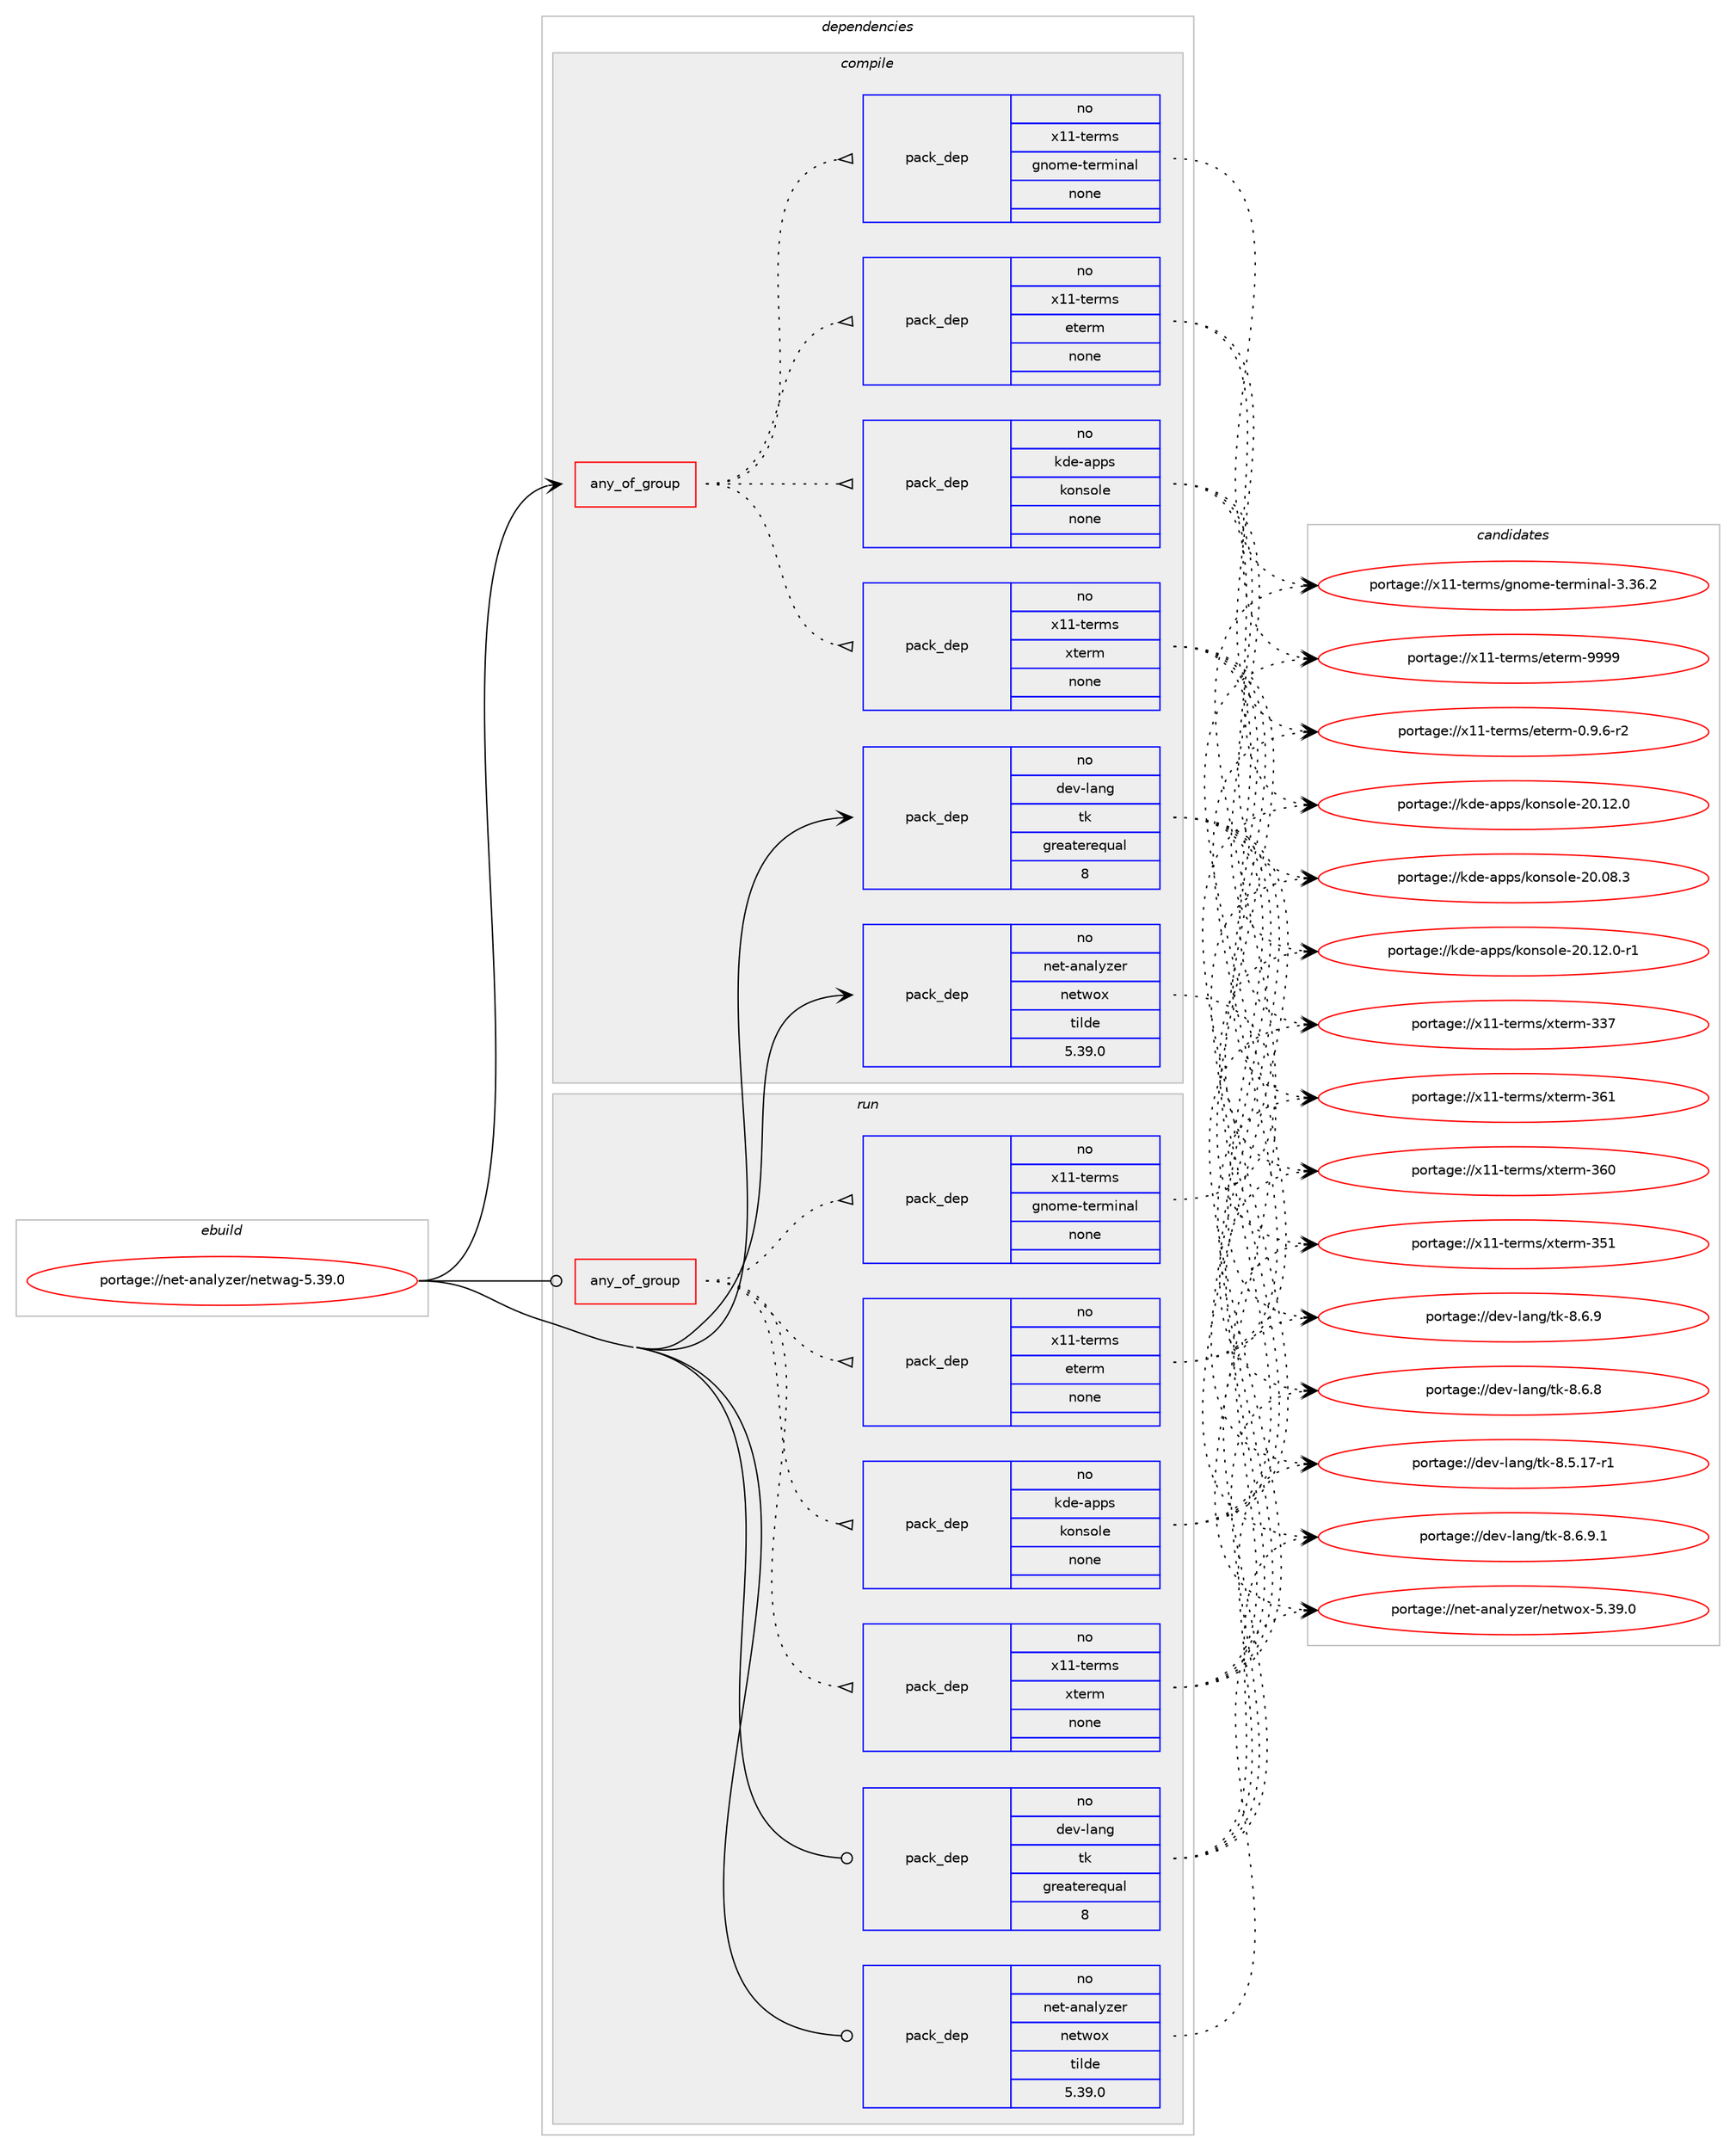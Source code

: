 digraph prolog {

# *************
# Graph options
# *************

newrank=true;
concentrate=true;
compound=true;
graph [rankdir=LR,fontname=Helvetica,fontsize=10,ranksep=1.5];#, ranksep=2.5, nodesep=0.2];
edge  [arrowhead=vee];
node  [fontname=Helvetica,fontsize=10];

# **********
# The ebuild
# **********

subgraph cluster_leftcol {
color=gray;
rank=same;
label=<<i>ebuild</i>>;
id [label="portage://net-analyzer/netwag-5.39.0", color=red, width=4, href="../net-analyzer/netwag-5.39.0.svg"];
}

# ****************
# The dependencies
# ****************

subgraph cluster_midcol {
color=gray;
label=<<i>dependencies</i>>;
subgraph cluster_compile {
fillcolor="#eeeeee";
style=filled;
label=<<i>compile</i>>;
subgraph any107 {
dependency13048 [label=<<TABLE BORDER="0" CELLBORDER="1" CELLSPACING="0" CELLPADDING="4"><TR><TD CELLPADDING="10">any_of_group</TD></TR></TABLE>>, shape=none, color=red];subgraph pack8987 {
dependency13049 [label=<<TABLE BORDER="0" CELLBORDER="1" CELLSPACING="0" CELLPADDING="4" WIDTH="220"><TR><TD ROWSPAN="6" CELLPADDING="30">pack_dep</TD></TR><TR><TD WIDTH="110">no</TD></TR><TR><TD>x11-terms</TD></TR><TR><TD>xterm</TD></TR><TR><TD>none</TD></TR><TR><TD></TD></TR></TABLE>>, shape=none, color=blue];
}
dependency13048:e -> dependency13049:w [weight=20,style="dotted",arrowhead="oinv"];
subgraph pack8988 {
dependency13050 [label=<<TABLE BORDER="0" CELLBORDER="1" CELLSPACING="0" CELLPADDING="4" WIDTH="220"><TR><TD ROWSPAN="6" CELLPADDING="30">pack_dep</TD></TR><TR><TD WIDTH="110">no</TD></TR><TR><TD>kde-apps</TD></TR><TR><TD>konsole</TD></TR><TR><TD>none</TD></TR><TR><TD></TD></TR></TABLE>>, shape=none, color=blue];
}
dependency13048:e -> dependency13050:w [weight=20,style="dotted",arrowhead="oinv"];
subgraph pack8989 {
dependency13051 [label=<<TABLE BORDER="0" CELLBORDER="1" CELLSPACING="0" CELLPADDING="4" WIDTH="220"><TR><TD ROWSPAN="6" CELLPADDING="30">pack_dep</TD></TR><TR><TD WIDTH="110">no</TD></TR><TR><TD>x11-terms</TD></TR><TR><TD>eterm</TD></TR><TR><TD>none</TD></TR><TR><TD></TD></TR></TABLE>>, shape=none, color=blue];
}
dependency13048:e -> dependency13051:w [weight=20,style="dotted",arrowhead="oinv"];
subgraph pack8990 {
dependency13052 [label=<<TABLE BORDER="0" CELLBORDER="1" CELLSPACING="0" CELLPADDING="4" WIDTH="220"><TR><TD ROWSPAN="6" CELLPADDING="30">pack_dep</TD></TR><TR><TD WIDTH="110">no</TD></TR><TR><TD>x11-terms</TD></TR><TR><TD>gnome-terminal</TD></TR><TR><TD>none</TD></TR><TR><TD></TD></TR></TABLE>>, shape=none, color=blue];
}
dependency13048:e -> dependency13052:w [weight=20,style="dotted",arrowhead="oinv"];
}
id:e -> dependency13048:w [weight=20,style="solid",arrowhead="vee"];
subgraph pack8991 {
dependency13053 [label=<<TABLE BORDER="0" CELLBORDER="1" CELLSPACING="0" CELLPADDING="4" WIDTH="220"><TR><TD ROWSPAN="6" CELLPADDING="30">pack_dep</TD></TR><TR><TD WIDTH="110">no</TD></TR><TR><TD>dev-lang</TD></TR><TR><TD>tk</TD></TR><TR><TD>greaterequal</TD></TR><TR><TD>8</TD></TR></TABLE>>, shape=none, color=blue];
}
id:e -> dependency13053:w [weight=20,style="solid",arrowhead="vee"];
subgraph pack8992 {
dependency13054 [label=<<TABLE BORDER="0" CELLBORDER="1" CELLSPACING="0" CELLPADDING="4" WIDTH="220"><TR><TD ROWSPAN="6" CELLPADDING="30">pack_dep</TD></TR><TR><TD WIDTH="110">no</TD></TR><TR><TD>net-analyzer</TD></TR><TR><TD>netwox</TD></TR><TR><TD>tilde</TD></TR><TR><TD>5.39.0</TD></TR></TABLE>>, shape=none, color=blue];
}
id:e -> dependency13054:w [weight=20,style="solid",arrowhead="vee"];
}
subgraph cluster_compileandrun {
fillcolor="#eeeeee";
style=filled;
label=<<i>compile and run</i>>;
}
subgraph cluster_run {
fillcolor="#eeeeee";
style=filled;
label=<<i>run</i>>;
subgraph any108 {
dependency13055 [label=<<TABLE BORDER="0" CELLBORDER="1" CELLSPACING="0" CELLPADDING="4"><TR><TD CELLPADDING="10">any_of_group</TD></TR></TABLE>>, shape=none, color=red];subgraph pack8993 {
dependency13056 [label=<<TABLE BORDER="0" CELLBORDER="1" CELLSPACING="0" CELLPADDING="4" WIDTH="220"><TR><TD ROWSPAN="6" CELLPADDING="30">pack_dep</TD></TR><TR><TD WIDTH="110">no</TD></TR><TR><TD>x11-terms</TD></TR><TR><TD>xterm</TD></TR><TR><TD>none</TD></TR><TR><TD></TD></TR></TABLE>>, shape=none, color=blue];
}
dependency13055:e -> dependency13056:w [weight=20,style="dotted",arrowhead="oinv"];
subgraph pack8994 {
dependency13057 [label=<<TABLE BORDER="0" CELLBORDER="1" CELLSPACING="0" CELLPADDING="4" WIDTH="220"><TR><TD ROWSPAN="6" CELLPADDING="30">pack_dep</TD></TR><TR><TD WIDTH="110">no</TD></TR><TR><TD>kde-apps</TD></TR><TR><TD>konsole</TD></TR><TR><TD>none</TD></TR><TR><TD></TD></TR></TABLE>>, shape=none, color=blue];
}
dependency13055:e -> dependency13057:w [weight=20,style="dotted",arrowhead="oinv"];
subgraph pack8995 {
dependency13058 [label=<<TABLE BORDER="0" CELLBORDER="1" CELLSPACING="0" CELLPADDING="4" WIDTH="220"><TR><TD ROWSPAN="6" CELLPADDING="30">pack_dep</TD></TR><TR><TD WIDTH="110">no</TD></TR><TR><TD>x11-terms</TD></TR><TR><TD>eterm</TD></TR><TR><TD>none</TD></TR><TR><TD></TD></TR></TABLE>>, shape=none, color=blue];
}
dependency13055:e -> dependency13058:w [weight=20,style="dotted",arrowhead="oinv"];
subgraph pack8996 {
dependency13059 [label=<<TABLE BORDER="0" CELLBORDER="1" CELLSPACING="0" CELLPADDING="4" WIDTH="220"><TR><TD ROWSPAN="6" CELLPADDING="30">pack_dep</TD></TR><TR><TD WIDTH="110">no</TD></TR><TR><TD>x11-terms</TD></TR><TR><TD>gnome-terminal</TD></TR><TR><TD>none</TD></TR><TR><TD></TD></TR></TABLE>>, shape=none, color=blue];
}
dependency13055:e -> dependency13059:w [weight=20,style="dotted",arrowhead="oinv"];
}
id:e -> dependency13055:w [weight=20,style="solid",arrowhead="odot"];
subgraph pack8997 {
dependency13060 [label=<<TABLE BORDER="0" CELLBORDER="1" CELLSPACING="0" CELLPADDING="4" WIDTH="220"><TR><TD ROWSPAN="6" CELLPADDING="30">pack_dep</TD></TR><TR><TD WIDTH="110">no</TD></TR><TR><TD>dev-lang</TD></TR><TR><TD>tk</TD></TR><TR><TD>greaterequal</TD></TR><TR><TD>8</TD></TR></TABLE>>, shape=none, color=blue];
}
id:e -> dependency13060:w [weight=20,style="solid",arrowhead="odot"];
subgraph pack8998 {
dependency13061 [label=<<TABLE BORDER="0" CELLBORDER="1" CELLSPACING="0" CELLPADDING="4" WIDTH="220"><TR><TD ROWSPAN="6" CELLPADDING="30">pack_dep</TD></TR><TR><TD WIDTH="110">no</TD></TR><TR><TD>net-analyzer</TD></TR><TR><TD>netwox</TD></TR><TR><TD>tilde</TD></TR><TR><TD>5.39.0</TD></TR></TABLE>>, shape=none, color=blue];
}
id:e -> dependency13061:w [weight=20,style="solid",arrowhead="odot"];
}
}

# **************
# The candidates
# **************

subgraph cluster_choices {
rank=same;
color=gray;
label=<<i>candidates</i>>;

subgraph choice8987 {
color=black;
nodesep=1;
choice1204949451161011141091154712011610111410945515449 [label="portage://x11-terms/xterm-361", color=red, width=4,href="../x11-terms/xterm-361.svg"];
choice1204949451161011141091154712011610111410945515448 [label="portage://x11-terms/xterm-360", color=red, width=4,href="../x11-terms/xterm-360.svg"];
choice1204949451161011141091154712011610111410945515349 [label="portage://x11-terms/xterm-351", color=red, width=4,href="../x11-terms/xterm-351.svg"];
choice1204949451161011141091154712011610111410945515155 [label="portage://x11-terms/xterm-337", color=red, width=4,href="../x11-terms/xterm-337.svg"];
dependency13049:e -> choice1204949451161011141091154712011610111410945515449:w [style=dotted,weight="100"];
dependency13049:e -> choice1204949451161011141091154712011610111410945515448:w [style=dotted,weight="100"];
dependency13049:e -> choice1204949451161011141091154712011610111410945515349:w [style=dotted,weight="100"];
dependency13049:e -> choice1204949451161011141091154712011610111410945515155:w [style=dotted,weight="100"];
}
subgraph choice8988 {
color=black;
nodesep=1;
choice10710010145971121121154710711111011511110810145504846495046484511449 [label="portage://kde-apps/konsole-20.12.0-r1", color=red, width=4,href="../kde-apps/konsole-20.12.0-r1.svg"];
choice1071001014597112112115471071111101151111081014550484649504648 [label="portage://kde-apps/konsole-20.12.0", color=red, width=4,href="../kde-apps/konsole-20.12.0.svg"];
choice1071001014597112112115471071111101151111081014550484648564651 [label="portage://kde-apps/konsole-20.08.3", color=red, width=4,href="../kde-apps/konsole-20.08.3.svg"];
dependency13050:e -> choice10710010145971121121154710711111011511110810145504846495046484511449:w [style=dotted,weight="100"];
dependency13050:e -> choice1071001014597112112115471071111101151111081014550484649504648:w [style=dotted,weight="100"];
dependency13050:e -> choice1071001014597112112115471071111101151111081014550484648564651:w [style=dotted,weight="100"];
}
subgraph choice8989 {
color=black;
nodesep=1;
choice120494945116101114109115471011161011141094557575757 [label="portage://x11-terms/eterm-9999", color=red, width=4,href="../x11-terms/eterm-9999.svg"];
choice120494945116101114109115471011161011141094548465746544511450 [label="portage://x11-terms/eterm-0.9.6-r2", color=red, width=4,href="../x11-terms/eterm-0.9.6-r2.svg"];
dependency13051:e -> choice120494945116101114109115471011161011141094557575757:w [style=dotted,weight="100"];
dependency13051:e -> choice120494945116101114109115471011161011141094548465746544511450:w [style=dotted,weight="100"];
}
subgraph choice8990 {
color=black;
nodesep=1;
choice12049494511610111410911547103110111109101451161011141091051109710845514651544650 [label="portage://x11-terms/gnome-terminal-3.36.2", color=red, width=4,href="../x11-terms/gnome-terminal-3.36.2.svg"];
dependency13052:e -> choice12049494511610111410911547103110111109101451161011141091051109710845514651544650:w [style=dotted,weight="100"];
}
subgraph choice8991 {
color=black;
nodesep=1;
choice1001011184510897110103471161074556465446574649 [label="portage://dev-lang/tk-8.6.9.1", color=red, width=4,href="../dev-lang/tk-8.6.9.1.svg"];
choice100101118451089711010347116107455646544657 [label="portage://dev-lang/tk-8.6.9", color=red, width=4,href="../dev-lang/tk-8.6.9.svg"];
choice100101118451089711010347116107455646544656 [label="portage://dev-lang/tk-8.6.8", color=red, width=4,href="../dev-lang/tk-8.6.8.svg"];
choice100101118451089711010347116107455646534649554511449 [label="portage://dev-lang/tk-8.5.17-r1", color=red, width=4,href="../dev-lang/tk-8.5.17-r1.svg"];
dependency13053:e -> choice1001011184510897110103471161074556465446574649:w [style=dotted,weight="100"];
dependency13053:e -> choice100101118451089711010347116107455646544657:w [style=dotted,weight="100"];
dependency13053:e -> choice100101118451089711010347116107455646544656:w [style=dotted,weight="100"];
dependency13053:e -> choice100101118451089711010347116107455646534649554511449:w [style=dotted,weight="100"];
}
subgraph choice8992 {
color=black;
nodesep=1;
choice1101011164597110971081211221011144711010111611911112045534651574648 [label="portage://net-analyzer/netwox-5.39.0", color=red, width=4,href="../net-analyzer/netwox-5.39.0.svg"];
dependency13054:e -> choice1101011164597110971081211221011144711010111611911112045534651574648:w [style=dotted,weight="100"];
}
subgraph choice8993 {
color=black;
nodesep=1;
choice1204949451161011141091154712011610111410945515449 [label="portage://x11-terms/xterm-361", color=red, width=4,href="../x11-terms/xterm-361.svg"];
choice1204949451161011141091154712011610111410945515448 [label="portage://x11-terms/xterm-360", color=red, width=4,href="../x11-terms/xterm-360.svg"];
choice1204949451161011141091154712011610111410945515349 [label="portage://x11-terms/xterm-351", color=red, width=4,href="../x11-terms/xterm-351.svg"];
choice1204949451161011141091154712011610111410945515155 [label="portage://x11-terms/xterm-337", color=red, width=4,href="../x11-terms/xterm-337.svg"];
dependency13056:e -> choice1204949451161011141091154712011610111410945515449:w [style=dotted,weight="100"];
dependency13056:e -> choice1204949451161011141091154712011610111410945515448:w [style=dotted,weight="100"];
dependency13056:e -> choice1204949451161011141091154712011610111410945515349:w [style=dotted,weight="100"];
dependency13056:e -> choice1204949451161011141091154712011610111410945515155:w [style=dotted,weight="100"];
}
subgraph choice8994 {
color=black;
nodesep=1;
choice10710010145971121121154710711111011511110810145504846495046484511449 [label="portage://kde-apps/konsole-20.12.0-r1", color=red, width=4,href="../kde-apps/konsole-20.12.0-r1.svg"];
choice1071001014597112112115471071111101151111081014550484649504648 [label="portage://kde-apps/konsole-20.12.0", color=red, width=4,href="../kde-apps/konsole-20.12.0.svg"];
choice1071001014597112112115471071111101151111081014550484648564651 [label="portage://kde-apps/konsole-20.08.3", color=red, width=4,href="../kde-apps/konsole-20.08.3.svg"];
dependency13057:e -> choice10710010145971121121154710711111011511110810145504846495046484511449:w [style=dotted,weight="100"];
dependency13057:e -> choice1071001014597112112115471071111101151111081014550484649504648:w [style=dotted,weight="100"];
dependency13057:e -> choice1071001014597112112115471071111101151111081014550484648564651:w [style=dotted,weight="100"];
}
subgraph choice8995 {
color=black;
nodesep=1;
choice120494945116101114109115471011161011141094557575757 [label="portage://x11-terms/eterm-9999", color=red, width=4,href="../x11-terms/eterm-9999.svg"];
choice120494945116101114109115471011161011141094548465746544511450 [label="portage://x11-terms/eterm-0.9.6-r2", color=red, width=4,href="../x11-terms/eterm-0.9.6-r2.svg"];
dependency13058:e -> choice120494945116101114109115471011161011141094557575757:w [style=dotted,weight="100"];
dependency13058:e -> choice120494945116101114109115471011161011141094548465746544511450:w [style=dotted,weight="100"];
}
subgraph choice8996 {
color=black;
nodesep=1;
choice12049494511610111410911547103110111109101451161011141091051109710845514651544650 [label="portage://x11-terms/gnome-terminal-3.36.2", color=red, width=4,href="../x11-terms/gnome-terminal-3.36.2.svg"];
dependency13059:e -> choice12049494511610111410911547103110111109101451161011141091051109710845514651544650:w [style=dotted,weight="100"];
}
subgraph choice8997 {
color=black;
nodesep=1;
choice1001011184510897110103471161074556465446574649 [label="portage://dev-lang/tk-8.6.9.1", color=red, width=4,href="../dev-lang/tk-8.6.9.1.svg"];
choice100101118451089711010347116107455646544657 [label="portage://dev-lang/tk-8.6.9", color=red, width=4,href="../dev-lang/tk-8.6.9.svg"];
choice100101118451089711010347116107455646544656 [label="portage://dev-lang/tk-8.6.8", color=red, width=4,href="../dev-lang/tk-8.6.8.svg"];
choice100101118451089711010347116107455646534649554511449 [label="portage://dev-lang/tk-8.5.17-r1", color=red, width=4,href="../dev-lang/tk-8.5.17-r1.svg"];
dependency13060:e -> choice1001011184510897110103471161074556465446574649:w [style=dotted,weight="100"];
dependency13060:e -> choice100101118451089711010347116107455646544657:w [style=dotted,weight="100"];
dependency13060:e -> choice100101118451089711010347116107455646544656:w [style=dotted,weight="100"];
dependency13060:e -> choice100101118451089711010347116107455646534649554511449:w [style=dotted,weight="100"];
}
subgraph choice8998 {
color=black;
nodesep=1;
choice1101011164597110971081211221011144711010111611911112045534651574648 [label="portage://net-analyzer/netwox-5.39.0", color=red, width=4,href="../net-analyzer/netwox-5.39.0.svg"];
dependency13061:e -> choice1101011164597110971081211221011144711010111611911112045534651574648:w [style=dotted,weight="100"];
}
}

}
